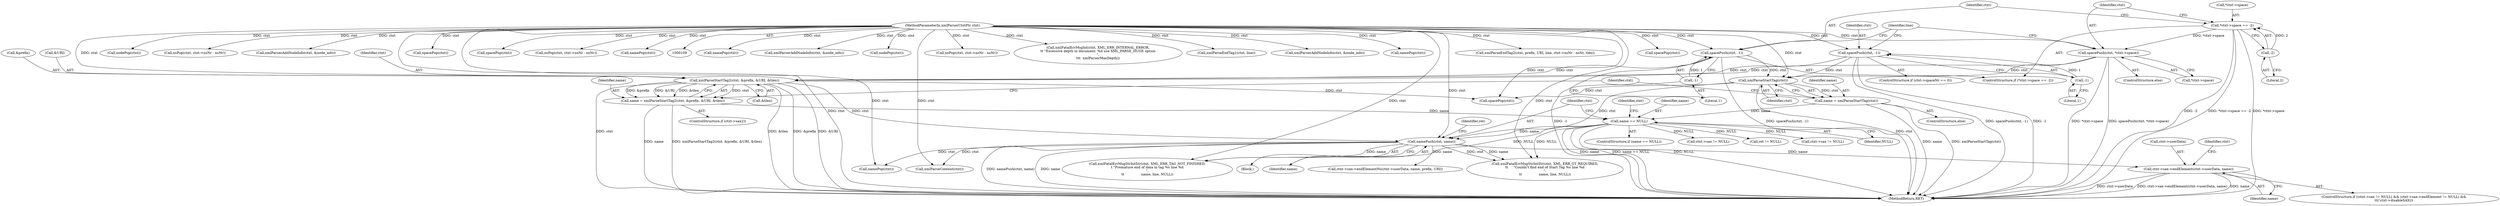 digraph "0_Chrome_44a637b47793512bfb1d2589d43b8dc492a97629@pointer" {
"1000371" [label="(Call,ctxt->sax->endElement(ctxt->userData, name))"];
"1000261" [label="(Call,namePush(ctxt, name))"];
"1000233" [label="(Call,xmlParseStartTag2(ctxt, &prefix, &URI, &tlen))"];
"1000209" [label="(Call,spacePush(ctxt, -1))"];
"1000110" [label="(MethodParameterIn,xmlParserCtxtPtr ctxt)"];
"1000211" [label="(Call,-1)"];
"1000196" [label="(Call,spacePush(ctxt, -1))"];
"1000198" [label="(Call,-1)"];
"1000214" [label="(Call,spacePush(ctxt, *ctxt->space))"];
"1000202" [label="(Call,*ctxt->space == -2)"];
"1000207" [label="(Call,-2)"];
"1000244" [label="(Call,xmlParseStartTag(ctxt))"];
"1000254" [label="(Call,name == NULL)"];
"1000231" [label="(Call,name = xmlParseStartTag2(ctxt, &prefix, &URI, &tlen))"];
"1000242" [label="(Call,name = xmlParseStartTag(ctxt))"];
"1000457" [label="(Call,spacePop(ctxt))"];
"1000201" [label="(ControlStructure,if (*ctxt->space == -2))"];
"1000371" [label="(Call,ctxt->sax->endElement(ctxt->userData, name))"];
"1000148" [label="(Call,xmlFatalErrMsgInt(ctxt, XML_ERR_INTERNAL_ERROR,\n\t\t \"Excessive depth in document: %d use XML_PARSE_HUGE option\n\",\n\t\t\t  xmlParserMaxDepth))"];
"1000372" [label="(Call,ctxt->userData)"];
"1000570" [label="(Call,xmlParseEndTag1(ctxt, line))"];
"1000254" [label="(Call,name == NULL)"];
"1000190" [label="(ControlStructure,if (ctxt->spaceNr == 0))"];
"1000227" [label="(ControlStructure,if (ctxt->sax2))"];
"1000234" [label="(Identifier,ctxt)"];
"1000524" [label="(Call,xmlFatalErrMsgStrIntStr(ctxt, XML_ERR_TAG_NOT_FINISHED,\n\t \"Premature end of data in tag %s line %d\n\",\n\t\t                name, line, NULL))"];
"1000512" [label="(Call,xmlParserAddNodeInfo(ctxt, &node_info))"];
"1000261" [label="(Call,namePush(ctxt, name))"];
"1000110" [label="(MethodParameterIn,xmlParserCtxtPtr ctxt)"];
"1000245" [label="(Identifier,ctxt)"];
"1000533" [label="(Call,namePop(ctxt))"];
"1000208" [label="(Literal,2)"];
"1000256" [label="(Identifier,NULL)"];
"1000249" [label="(Identifier,ctxt)"];
"1000617" [label="(MethodReturn,RET)"];
"1000196" [label="(Call,spacePush(ctxt, -1))"];
"1000446" [label="(Call,xmlFatalErrMsgStrIntStr(ctxt, XML_ERR_GT_REQUIRED,\n\t\t     \"Couldn't find end of Start Tag %s line %d\n\",\n\t\t                name, line, NULL))"];
"1000465" [label="(Call,nsPop(ctxt, ctxt->nsNr - nsNr))"];
"1000556" [label="(Call,xmlParseEndTag2(ctxt, prefix, URI, line, ctxt->nsNr - nsNr, tlen))"];
"1000216" [label="(Call,*ctxt->space)"];
"1000203" [label="(Call,*ctxt->space)"];
"1000253" [label="(ControlStructure,if (name == NULL))"];
"1000211" [label="(Call,-1)"];
"1000453" [label="(Call,nodePop(ctxt))"];
"1000233" [label="(Call,xmlParseStartTag2(ctxt, &prefix, &URI, &tlen))"];
"1000543" [label="(Call,nsPop(ctxt, ctxt->nsNr - nsNr))"];
"1000237" [label="(Call,&URI)"];
"1000433" [label="(Call,xmlParserAddNodeInfo(ctxt, &node_info))"];
"1000202" [label="(Call,*ctxt->space == -2)"];
"1000239" [label="(Call,&tlen)"];
"1000259" [label="(Identifier,ctxt)"];
"1000209" [label="(Call,spacePush(ctxt, -1))"];
"1000517" [label="(Call,xmlParseContent(ctxt))"];
"1000265" [label="(Identifier,ret)"];
"1000377" [label="(Identifier,ctxt)"];
"1000235" [label="(Call,&prefix)"];
"1000354" [label="(Call,ctxt->sax != NULL)"];
"1000262" [label="(Identifier,ctxt)"];
"1000378" [label="(Call,spacePop(ctxt))"];
"1000213" [label="(ControlStructure,else)"];
"1000575" [label="(Call,ret != NULL)"];
"1000244" [label="(Call,xmlParseStartTag(ctxt))"];
"1000535" [label="(Call,spacePop(ctxt))"];
"1000243" [label="(Identifier,name)"];
"1000242" [label="(Call,name = xmlParseStartTag(ctxt))"];
"1000326" [label="(Call,ctxt->sax != NULL)"];
"1000352" [label="(ControlStructure,if ((ctxt->sax != NULL) && (ctxt->sax->endElement != NULL) &&\n\t\t(!ctxt->disableSAX)))"];
"1000232" [label="(Identifier,name)"];
"1000258" [label="(Call,spacePop(ctxt))"];
"1000386" [label="(Call,nsPop(ctxt, ctxt->nsNr - nsNr))"];
"1000212" [label="(Literal,1)"];
"1000221" [label="(Identifier,line)"];
"1000455" [label="(Call,namePop(ctxt))"];
"1000215" [label="(Identifier,ctxt)"];
"1000199" [label="(Literal,1)"];
"1000207" [label="(Call,-2)"];
"1000231" [label="(Call,name = xmlParseStartTag2(ctxt, &prefix, &URI, &tlen))"];
"1000198" [label="(Call,-1)"];
"1000255" [label="(Identifier,name)"];
"1000343" [label="(Call,ctxt->sax->endElementNs(ctxt->userData, name, prefix, URI))"];
"1000567" [label="(Call,namePop(ctxt))"];
"1000241" [label="(ControlStructure,else)"];
"1000375" [label="(Identifier,name)"];
"1000613" [label="(Call,xmlParserAddNodeInfo(ctxt, &node_info))"];
"1000263" [label="(Identifier,name)"];
"1000376" [label="(Call,namePop(ctxt))"];
"1000210" [label="(Identifier,ctxt)"];
"1000214" [label="(Call,spacePush(ctxt, *ctxt->space))"];
"1000111" [label="(Block,)"];
"1000197" [label="(Identifier,ctxt)"];
"1000531" [label="(Call,nodePop(ctxt))"];
"1000371" -> "1000352"  [label="AST: "];
"1000371" -> "1000375"  [label="CFG: "];
"1000372" -> "1000371"  [label="AST: "];
"1000375" -> "1000371"  [label="AST: "];
"1000377" -> "1000371"  [label="CFG: "];
"1000371" -> "1000617"  [label="DDG: name"];
"1000371" -> "1000617"  [label="DDG: ctxt->userData"];
"1000371" -> "1000617"  [label="DDG: ctxt->sax->endElement(ctxt->userData, name)"];
"1000261" -> "1000371"  [label="DDG: name"];
"1000261" -> "1000111"  [label="AST: "];
"1000261" -> "1000263"  [label="CFG: "];
"1000262" -> "1000261"  [label="AST: "];
"1000263" -> "1000261"  [label="AST: "];
"1000265" -> "1000261"  [label="CFG: "];
"1000261" -> "1000617"  [label="DDG: name"];
"1000261" -> "1000617"  [label="DDG: namePush(ctxt, name)"];
"1000233" -> "1000261"  [label="DDG: ctxt"];
"1000244" -> "1000261"  [label="DDG: ctxt"];
"1000110" -> "1000261"  [label="DDG: ctxt"];
"1000254" -> "1000261"  [label="DDG: name"];
"1000261" -> "1000343"  [label="DDG: name"];
"1000261" -> "1000376"  [label="DDG: ctxt"];
"1000261" -> "1000446"  [label="DDG: ctxt"];
"1000261" -> "1000446"  [label="DDG: name"];
"1000261" -> "1000517"  [label="DDG: ctxt"];
"1000261" -> "1000524"  [label="DDG: name"];
"1000233" -> "1000231"  [label="AST: "];
"1000233" -> "1000239"  [label="CFG: "];
"1000234" -> "1000233"  [label="AST: "];
"1000235" -> "1000233"  [label="AST: "];
"1000237" -> "1000233"  [label="AST: "];
"1000239" -> "1000233"  [label="AST: "];
"1000231" -> "1000233"  [label="CFG: "];
"1000233" -> "1000617"  [label="DDG: &URI"];
"1000233" -> "1000617"  [label="DDG: &tlen"];
"1000233" -> "1000617"  [label="DDG: &prefix"];
"1000233" -> "1000617"  [label="DDG: ctxt"];
"1000233" -> "1000231"  [label="DDG: ctxt"];
"1000233" -> "1000231"  [label="DDG: &prefix"];
"1000233" -> "1000231"  [label="DDG: &URI"];
"1000233" -> "1000231"  [label="DDG: &tlen"];
"1000209" -> "1000233"  [label="DDG: ctxt"];
"1000196" -> "1000233"  [label="DDG: ctxt"];
"1000214" -> "1000233"  [label="DDG: ctxt"];
"1000110" -> "1000233"  [label="DDG: ctxt"];
"1000233" -> "1000258"  [label="DDG: ctxt"];
"1000209" -> "1000201"  [label="AST: "];
"1000209" -> "1000211"  [label="CFG: "];
"1000210" -> "1000209"  [label="AST: "];
"1000211" -> "1000209"  [label="AST: "];
"1000221" -> "1000209"  [label="CFG: "];
"1000209" -> "1000617"  [label="DDG: spacePush(ctxt, -1)"];
"1000209" -> "1000617"  [label="DDG: -1"];
"1000110" -> "1000209"  [label="DDG: ctxt"];
"1000211" -> "1000209"  [label="DDG: 1"];
"1000209" -> "1000244"  [label="DDG: ctxt"];
"1000110" -> "1000109"  [label="AST: "];
"1000110" -> "1000617"  [label="DDG: ctxt"];
"1000110" -> "1000148"  [label="DDG: ctxt"];
"1000110" -> "1000196"  [label="DDG: ctxt"];
"1000110" -> "1000214"  [label="DDG: ctxt"];
"1000110" -> "1000244"  [label="DDG: ctxt"];
"1000110" -> "1000258"  [label="DDG: ctxt"];
"1000110" -> "1000376"  [label="DDG: ctxt"];
"1000110" -> "1000378"  [label="DDG: ctxt"];
"1000110" -> "1000386"  [label="DDG: ctxt"];
"1000110" -> "1000433"  [label="DDG: ctxt"];
"1000110" -> "1000446"  [label="DDG: ctxt"];
"1000110" -> "1000453"  [label="DDG: ctxt"];
"1000110" -> "1000455"  [label="DDG: ctxt"];
"1000110" -> "1000457"  [label="DDG: ctxt"];
"1000110" -> "1000465"  [label="DDG: ctxt"];
"1000110" -> "1000512"  [label="DDG: ctxt"];
"1000110" -> "1000517"  [label="DDG: ctxt"];
"1000110" -> "1000524"  [label="DDG: ctxt"];
"1000110" -> "1000531"  [label="DDG: ctxt"];
"1000110" -> "1000533"  [label="DDG: ctxt"];
"1000110" -> "1000535"  [label="DDG: ctxt"];
"1000110" -> "1000543"  [label="DDG: ctxt"];
"1000110" -> "1000556"  [label="DDG: ctxt"];
"1000110" -> "1000567"  [label="DDG: ctxt"];
"1000110" -> "1000570"  [label="DDG: ctxt"];
"1000110" -> "1000613"  [label="DDG: ctxt"];
"1000211" -> "1000212"  [label="CFG: "];
"1000212" -> "1000211"  [label="AST: "];
"1000196" -> "1000190"  [label="AST: "];
"1000196" -> "1000198"  [label="CFG: "];
"1000197" -> "1000196"  [label="AST: "];
"1000198" -> "1000196"  [label="AST: "];
"1000221" -> "1000196"  [label="CFG: "];
"1000196" -> "1000617"  [label="DDG: spacePush(ctxt, -1)"];
"1000196" -> "1000617"  [label="DDG: -1"];
"1000198" -> "1000196"  [label="DDG: 1"];
"1000196" -> "1000244"  [label="DDG: ctxt"];
"1000198" -> "1000199"  [label="CFG: "];
"1000199" -> "1000198"  [label="AST: "];
"1000214" -> "1000213"  [label="AST: "];
"1000214" -> "1000216"  [label="CFG: "];
"1000215" -> "1000214"  [label="AST: "];
"1000216" -> "1000214"  [label="AST: "];
"1000221" -> "1000214"  [label="CFG: "];
"1000214" -> "1000617"  [label="DDG: *ctxt->space"];
"1000214" -> "1000617"  [label="DDG: spacePush(ctxt, *ctxt->space)"];
"1000202" -> "1000214"  [label="DDG: *ctxt->space"];
"1000214" -> "1000244"  [label="DDG: ctxt"];
"1000202" -> "1000201"  [label="AST: "];
"1000202" -> "1000207"  [label="CFG: "];
"1000203" -> "1000202"  [label="AST: "];
"1000207" -> "1000202"  [label="AST: "];
"1000210" -> "1000202"  [label="CFG: "];
"1000215" -> "1000202"  [label="CFG: "];
"1000202" -> "1000617"  [label="DDG: *ctxt->space"];
"1000202" -> "1000617"  [label="DDG: -2"];
"1000202" -> "1000617"  [label="DDG: *ctxt->space == -2"];
"1000207" -> "1000202"  [label="DDG: 2"];
"1000207" -> "1000208"  [label="CFG: "];
"1000208" -> "1000207"  [label="AST: "];
"1000244" -> "1000242"  [label="AST: "];
"1000244" -> "1000245"  [label="CFG: "];
"1000245" -> "1000244"  [label="AST: "];
"1000242" -> "1000244"  [label="CFG: "];
"1000244" -> "1000617"  [label="DDG: ctxt"];
"1000244" -> "1000242"  [label="DDG: ctxt"];
"1000244" -> "1000258"  [label="DDG: ctxt"];
"1000254" -> "1000253"  [label="AST: "];
"1000254" -> "1000256"  [label="CFG: "];
"1000255" -> "1000254"  [label="AST: "];
"1000256" -> "1000254"  [label="AST: "];
"1000259" -> "1000254"  [label="CFG: "];
"1000262" -> "1000254"  [label="CFG: "];
"1000254" -> "1000617"  [label="DDG: name"];
"1000254" -> "1000617"  [label="DDG: name == NULL"];
"1000254" -> "1000617"  [label="DDG: NULL"];
"1000231" -> "1000254"  [label="DDG: name"];
"1000242" -> "1000254"  [label="DDG: name"];
"1000254" -> "1000326"  [label="DDG: NULL"];
"1000254" -> "1000354"  [label="DDG: NULL"];
"1000254" -> "1000446"  [label="DDG: NULL"];
"1000254" -> "1000524"  [label="DDG: NULL"];
"1000254" -> "1000575"  [label="DDG: NULL"];
"1000231" -> "1000227"  [label="AST: "];
"1000232" -> "1000231"  [label="AST: "];
"1000249" -> "1000231"  [label="CFG: "];
"1000231" -> "1000617"  [label="DDG: xmlParseStartTag2(ctxt, &prefix, &URI, &tlen)"];
"1000231" -> "1000617"  [label="DDG: name"];
"1000242" -> "1000241"  [label="AST: "];
"1000243" -> "1000242"  [label="AST: "];
"1000249" -> "1000242"  [label="CFG: "];
"1000242" -> "1000617"  [label="DDG: xmlParseStartTag(ctxt)"];
"1000242" -> "1000617"  [label="DDG: name"];
}
